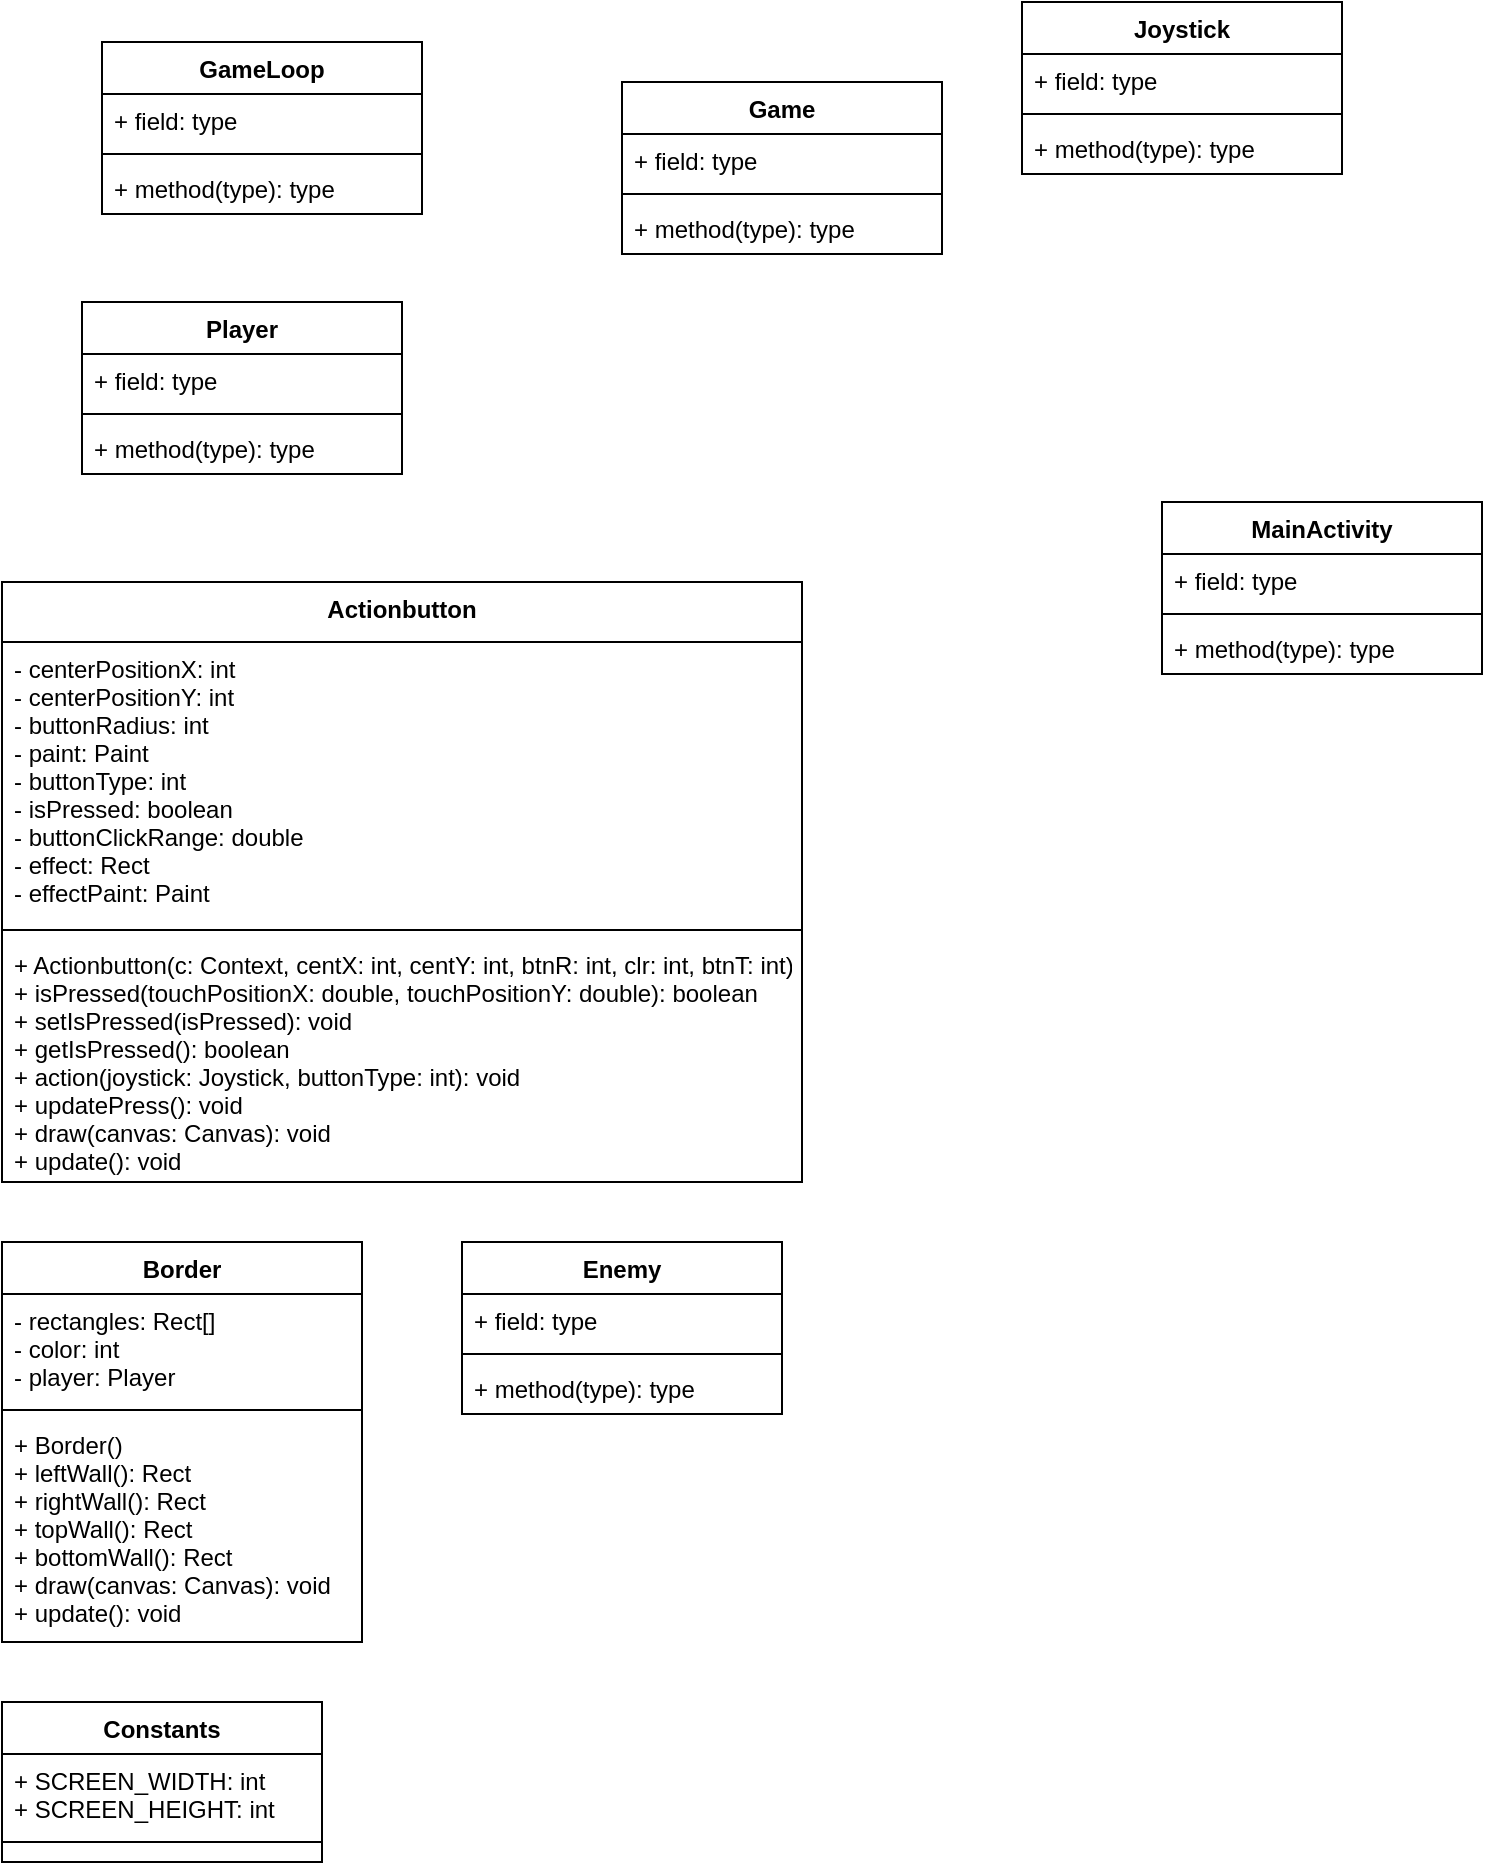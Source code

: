 <mxfile version="20.0.2" type="github">
  <diagram id="9KUDnZ3S-DshDLyMtLq2" name="Page-1">
    <mxGraphModel dx="1422" dy="794" grid="1" gridSize="10" guides="1" tooltips="1" connect="1" arrows="1" fold="1" page="1" pageScale="1" pageWidth="827" pageHeight="1169" math="0" shadow="0">
      <root>
        <mxCell id="0" />
        <mxCell id="1" parent="0" />
        <mxCell id="mfKSEhWNQvYtMSP7x3m8-1" value="GameLoop" style="swimlane;fontStyle=1;align=center;verticalAlign=top;childLayout=stackLayout;horizontal=1;startSize=26;horizontalStack=0;resizeParent=1;resizeParentMax=0;resizeLast=0;collapsible=1;marginBottom=0;" parent="1" vertex="1">
          <mxGeometry x="100" y="120" width="160" height="86" as="geometry" />
        </mxCell>
        <mxCell id="mfKSEhWNQvYtMSP7x3m8-2" value="+ field: type" style="text;strokeColor=none;fillColor=none;align=left;verticalAlign=top;spacingLeft=4;spacingRight=4;overflow=hidden;rotatable=0;points=[[0,0.5],[1,0.5]];portConstraint=eastwest;" parent="mfKSEhWNQvYtMSP7x3m8-1" vertex="1">
          <mxGeometry y="26" width="160" height="26" as="geometry" />
        </mxCell>
        <mxCell id="mfKSEhWNQvYtMSP7x3m8-3" value="" style="line;strokeWidth=1;fillColor=none;align=left;verticalAlign=middle;spacingTop=-1;spacingLeft=3;spacingRight=3;rotatable=0;labelPosition=right;points=[];portConstraint=eastwest;" parent="mfKSEhWNQvYtMSP7x3m8-1" vertex="1">
          <mxGeometry y="52" width="160" height="8" as="geometry" />
        </mxCell>
        <mxCell id="mfKSEhWNQvYtMSP7x3m8-4" value="+ method(type): type" style="text;strokeColor=none;fillColor=none;align=left;verticalAlign=top;spacingLeft=4;spacingRight=4;overflow=hidden;rotatable=0;points=[[0,0.5],[1,0.5]];portConstraint=eastwest;" parent="mfKSEhWNQvYtMSP7x3m8-1" vertex="1">
          <mxGeometry y="60" width="160" height="26" as="geometry" />
        </mxCell>
        <mxCell id="mfKSEhWNQvYtMSP7x3m8-5" value="Game" style="swimlane;fontStyle=1;align=center;verticalAlign=top;childLayout=stackLayout;horizontal=1;startSize=26;horizontalStack=0;resizeParent=1;resizeParentMax=0;resizeLast=0;collapsible=1;marginBottom=0;" parent="1" vertex="1">
          <mxGeometry x="360" y="140" width="160" height="86" as="geometry" />
        </mxCell>
        <mxCell id="mfKSEhWNQvYtMSP7x3m8-6" value="+ field: type" style="text;strokeColor=none;fillColor=none;align=left;verticalAlign=top;spacingLeft=4;spacingRight=4;overflow=hidden;rotatable=0;points=[[0,0.5],[1,0.5]];portConstraint=eastwest;" parent="mfKSEhWNQvYtMSP7x3m8-5" vertex="1">
          <mxGeometry y="26" width="160" height="26" as="geometry" />
        </mxCell>
        <mxCell id="mfKSEhWNQvYtMSP7x3m8-7" value="" style="line;strokeWidth=1;fillColor=none;align=left;verticalAlign=middle;spacingTop=-1;spacingLeft=3;spacingRight=3;rotatable=0;labelPosition=right;points=[];portConstraint=eastwest;" parent="mfKSEhWNQvYtMSP7x3m8-5" vertex="1">
          <mxGeometry y="52" width="160" height="8" as="geometry" />
        </mxCell>
        <mxCell id="mfKSEhWNQvYtMSP7x3m8-8" value="+ method(type): type" style="text;strokeColor=none;fillColor=none;align=left;verticalAlign=top;spacingLeft=4;spacingRight=4;overflow=hidden;rotatable=0;points=[[0,0.5],[1,0.5]];portConstraint=eastwest;" parent="mfKSEhWNQvYtMSP7x3m8-5" vertex="1">
          <mxGeometry y="60" width="160" height="26" as="geometry" />
        </mxCell>
        <mxCell id="mfKSEhWNQvYtMSP7x3m8-9" value="Enemy" style="swimlane;fontStyle=1;align=center;verticalAlign=top;childLayout=stackLayout;horizontal=1;startSize=26;horizontalStack=0;resizeParent=1;resizeParentMax=0;resizeLast=0;collapsible=1;marginBottom=0;" parent="1" vertex="1">
          <mxGeometry x="280" y="720" width="160" height="86" as="geometry" />
        </mxCell>
        <mxCell id="mfKSEhWNQvYtMSP7x3m8-10" value="+ field: type" style="text;strokeColor=none;fillColor=none;align=left;verticalAlign=top;spacingLeft=4;spacingRight=4;overflow=hidden;rotatable=0;points=[[0,0.5],[1,0.5]];portConstraint=eastwest;" parent="mfKSEhWNQvYtMSP7x3m8-9" vertex="1">
          <mxGeometry y="26" width="160" height="26" as="geometry" />
        </mxCell>
        <mxCell id="mfKSEhWNQvYtMSP7x3m8-11" value="" style="line;strokeWidth=1;fillColor=none;align=left;verticalAlign=middle;spacingTop=-1;spacingLeft=3;spacingRight=3;rotatable=0;labelPosition=right;points=[];portConstraint=eastwest;" parent="mfKSEhWNQvYtMSP7x3m8-9" vertex="1">
          <mxGeometry y="52" width="160" height="8" as="geometry" />
        </mxCell>
        <mxCell id="mfKSEhWNQvYtMSP7x3m8-12" value="+ method(type): type" style="text;strokeColor=none;fillColor=none;align=left;verticalAlign=top;spacingLeft=4;spacingRight=4;overflow=hidden;rotatable=0;points=[[0,0.5],[1,0.5]];portConstraint=eastwest;" parent="mfKSEhWNQvYtMSP7x3m8-9" vertex="1">
          <mxGeometry y="60" width="160" height="26" as="geometry" />
        </mxCell>
        <mxCell id="mfKSEhWNQvYtMSP7x3m8-13" value="Player" style="swimlane;fontStyle=1;align=center;verticalAlign=top;childLayout=stackLayout;horizontal=1;startSize=26;horizontalStack=0;resizeParent=1;resizeParentMax=0;resizeLast=0;collapsible=1;marginBottom=0;" parent="1" vertex="1">
          <mxGeometry x="90" y="250" width="160" height="86" as="geometry" />
        </mxCell>
        <mxCell id="mfKSEhWNQvYtMSP7x3m8-14" value="+ field: type" style="text;strokeColor=none;fillColor=none;align=left;verticalAlign=top;spacingLeft=4;spacingRight=4;overflow=hidden;rotatable=0;points=[[0,0.5],[1,0.5]];portConstraint=eastwest;" parent="mfKSEhWNQvYtMSP7x3m8-13" vertex="1">
          <mxGeometry y="26" width="160" height="26" as="geometry" />
        </mxCell>
        <mxCell id="mfKSEhWNQvYtMSP7x3m8-15" value="" style="line;strokeWidth=1;fillColor=none;align=left;verticalAlign=middle;spacingTop=-1;spacingLeft=3;spacingRight=3;rotatable=0;labelPosition=right;points=[];portConstraint=eastwest;" parent="mfKSEhWNQvYtMSP7x3m8-13" vertex="1">
          <mxGeometry y="52" width="160" height="8" as="geometry" />
        </mxCell>
        <mxCell id="mfKSEhWNQvYtMSP7x3m8-16" value="+ method(type): type" style="text;strokeColor=none;fillColor=none;align=left;verticalAlign=top;spacingLeft=4;spacingRight=4;overflow=hidden;rotatable=0;points=[[0,0.5],[1,0.5]];portConstraint=eastwest;" parent="mfKSEhWNQvYtMSP7x3m8-13" vertex="1">
          <mxGeometry y="60" width="160" height="26" as="geometry" />
        </mxCell>
        <mxCell id="mfKSEhWNQvYtMSP7x3m8-18" value="Joystick" style="swimlane;fontStyle=1;align=center;verticalAlign=top;childLayout=stackLayout;horizontal=1;startSize=26;horizontalStack=0;resizeParent=1;resizeParentMax=0;resizeLast=0;collapsible=1;marginBottom=0;" parent="1" vertex="1">
          <mxGeometry x="560" y="100" width="160" height="86" as="geometry" />
        </mxCell>
        <mxCell id="mfKSEhWNQvYtMSP7x3m8-19" value="+ field: type" style="text;strokeColor=none;fillColor=none;align=left;verticalAlign=top;spacingLeft=4;spacingRight=4;overflow=hidden;rotatable=0;points=[[0,0.5],[1,0.5]];portConstraint=eastwest;" parent="mfKSEhWNQvYtMSP7x3m8-18" vertex="1">
          <mxGeometry y="26" width="160" height="26" as="geometry" />
        </mxCell>
        <mxCell id="mfKSEhWNQvYtMSP7x3m8-20" value="" style="line;strokeWidth=1;fillColor=none;align=left;verticalAlign=middle;spacingTop=-1;spacingLeft=3;spacingRight=3;rotatable=0;labelPosition=right;points=[];portConstraint=eastwest;" parent="mfKSEhWNQvYtMSP7x3m8-18" vertex="1">
          <mxGeometry y="52" width="160" height="8" as="geometry" />
        </mxCell>
        <mxCell id="mfKSEhWNQvYtMSP7x3m8-21" value="+ method(type): type" style="text;strokeColor=none;fillColor=none;align=left;verticalAlign=top;spacingLeft=4;spacingRight=4;overflow=hidden;rotatable=0;points=[[0,0.5],[1,0.5]];portConstraint=eastwest;" parent="mfKSEhWNQvYtMSP7x3m8-18" vertex="1">
          <mxGeometry y="60" width="160" height="26" as="geometry" />
        </mxCell>
        <mxCell id="mfKSEhWNQvYtMSP7x3m8-22" value="Actionbutton" style="swimlane;fontStyle=1;align=center;verticalAlign=top;childLayout=stackLayout;horizontal=1;startSize=30;horizontalStack=0;resizeParent=1;resizeParentMax=0;resizeLast=0;collapsible=1;marginBottom=0;" parent="1" vertex="1">
          <mxGeometry x="50" y="390" width="400" height="300" as="geometry" />
        </mxCell>
        <mxCell id="mfKSEhWNQvYtMSP7x3m8-23" value="- centerPositionX: int&#xa;- centerPositionY: int&#xa;- buttonRadius: int&#xa;- paint: Paint&#xa;- buttonType: int&#xa;- isPressed: boolean&#xa;- buttonClickRange: double&#xa;- effect: Rect&#xa;- effectPaint: Paint&#xa;" style="text;strokeColor=none;fillColor=none;align=left;verticalAlign=top;spacingLeft=4;spacingRight=4;overflow=hidden;rotatable=0;points=[[0,0.5],[1,0.5]];portConstraint=eastwest;" parent="mfKSEhWNQvYtMSP7x3m8-22" vertex="1">
          <mxGeometry y="30" width="400" height="140" as="geometry" />
        </mxCell>
        <mxCell id="mfKSEhWNQvYtMSP7x3m8-24" value="" style="line;strokeWidth=1;fillColor=none;align=left;verticalAlign=middle;spacingTop=-1;spacingLeft=3;spacingRight=3;rotatable=0;labelPosition=right;points=[];portConstraint=eastwest;" parent="mfKSEhWNQvYtMSP7x3m8-22" vertex="1">
          <mxGeometry y="170" width="400" height="8" as="geometry" />
        </mxCell>
        <mxCell id="mfKSEhWNQvYtMSP7x3m8-25" value="+ Actionbutton(c: Context, centX: int, centY: int, btnR: int, clr: int, btnT: int)&#xa;+ isPressed(touchPositionX: double, touchPositionY: double): boolean&#xa;+ setIsPressed(isPressed): void&#xa;+ getIsPressed(): boolean&#xa;+ action(joystick: Joystick, buttonType: int): void&#xa;+ updatePress(): void&#xa;+ draw(canvas: Canvas): void&#xa;+ update(): void" style="text;strokeColor=none;fillColor=none;align=left;verticalAlign=top;spacingLeft=4;spacingRight=4;overflow=hidden;rotatable=0;points=[[0,0.5],[1,0.5]];portConstraint=eastwest;" parent="mfKSEhWNQvYtMSP7x3m8-22" vertex="1">
          <mxGeometry y="178" width="400" height="122" as="geometry" />
        </mxCell>
        <mxCell id="mfKSEhWNQvYtMSP7x3m8-26" value="Border" style="swimlane;fontStyle=1;align=center;verticalAlign=top;childLayout=stackLayout;horizontal=1;startSize=26;horizontalStack=0;resizeParent=1;resizeParentMax=0;resizeLast=0;collapsible=1;marginBottom=0;" parent="1" vertex="1">
          <mxGeometry x="50" y="720" width="180" height="200" as="geometry" />
        </mxCell>
        <mxCell id="mfKSEhWNQvYtMSP7x3m8-27" value="- rectangles: Rect[]&#xa;- color: int&#xa;- player: Player" style="text;strokeColor=none;fillColor=none;align=left;verticalAlign=top;spacingLeft=4;spacingRight=4;overflow=hidden;rotatable=0;points=[[0,0.5],[1,0.5]];portConstraint=eastwest;" parent="mfKSEhWNQvYtMSP7x3m8-26" vertex="1">
          <mxGeometry y="26" width="180" height="54" as="geometry" />
        </mxCell>
        <mxCell id="mfKSEhWNQvYtMSP7x3m8-28" value="" style="line;strokeWidth=1;fillColor=none;align=left;verticalAlign=middle;spacingTop=-1;spacingLeft=3;spacingRight=3;rotatable=0;labelPosition=right;points=[];portConstraint=eastwest;" parent="mfKSEhWNQvYtMSP7x3m8-26" vertex="1">
          <mxGeometry y="80" width="180" height="8" as="geometry" />
        </mxCell>
        <mxCell id="mfKSEhWNQvYtMSP7x3m8-29" value="+ Border()&#xa;+ leftWall(): Rect&#xa;+ rightWall(): Rect&#xa;+ topWall(): Rect&#xa;+ bottomWall(): Rect&#xa;+ draw(canvas: Canvas): void&#xa;+ update(): void" style="text;strokeColor=none;fillColor=none;align=left;verticalAlign=top;spacingLeft=4;spacingRight=4;overflow=hidden;rotatable=0;points=[[0,0.5],[1,0.5]];portConstraint=eastwest;" parent="mfKSEhWNQvYtMSP7x3m8-26" vertex="1">
          <mxGeometry y="88" width="180" height="112" as="geometry" />
        </mxCell>
        <mxCell id="mfKSEhWNQvYtMSP7x3m8-30" value="Constants" style="swimlane;fontStyle=1;align=center;verticalAlign=top;childLayout=stackLayout;horizontal=1;startSize=26;horizontalStack=0;resizeParent=1;resizeParentMax=0;resizeLast=0;collapsible=1;marginBottom=0;" parent="1" vertex="1">
          <mxGeometry x="50" y="950" width="160" height="80" as="geometry" />
        </mxCell>
        <mxCell id="mfKSEhWNQvYtMSP7x3m8-31" value="+ SCREEN_WIDTH: int&#xa;+ SCREEN_HEIGHT: int" style="text;strokeColor=none;fillColor=none;align=left;verticalAlign=top;spacingLeft=4;spacingRight=4;overflow=hidden;rotatable=0;points=[[0,0.5],[1,0.5]];portConstraint=eastwest;" parent="mfKSEhWNQvYtMSP7x3m8-30" vertex="1">
          <mxGeometry y="26" width="160" height="34" as="geometry" />
        </mxCell>
        <mxCell id="mfKSEhWNQvYtMSP7x3m8-32" value="" style="line;strokeWidth=1;fillColor=none;align=left;verticalAlign=middle;spacingTop=-1;spacingLeft=3;spacingRight=3;rotatable=0;labelPosition=right;points=[];portConstraint=eastwest;" parent="mfKSEhWNQvYtMSP7x3m8-30" vertex="1">
          <mxGeometry y="60" width="160" height="20" as="geometry" />
        </mxCell>
        <mxCell id="mfKSEhWNQvYtMSP7x3m8-34" value="MainActivity" style="swimlane;fontStyle=1;align=center;verticalAlign=top;childLayout=stackLayout;horizontal=1;startSize=26;horizontalStack=0;resizeParent=1;resizeParentMax=0;resizeLast=0;collapsible=1;marginBottom=0;" parent="1" vertex="1">
          <mxGeometry x="630" y="350" width="160" height="86" as="geometry" />
        </mxCell>
        <mxCell id="mfKSEhWNQvYtMSP7x3m8-35" value="+ field: type" style="text;strokeColor=none;fillColor=none;align=left;verticalAlign=top;spacingLeft=4;spacingRight=4;overflow=hidden;rotatable=0;points=[[0,0.5],[1,0.5]];portConstraint=eastwest;" parent="mfKSEhWNQvYtMSP7x3m8-34" vertex="1">
          <mxGeometry y="26" width="160" height="26" as="geometry" />
        </mxCell>
        <mxCell id="mfKSEhWNQvYtMSP7x3m8-36" value="" style="line;strokeWidth=1;fillColor=none;align=left;verticalAlign=middle;spacingTop=-1;spacingLeft=3;spacingRight=3;rotatable=0;labelPosition=right;points=[];portConstraint=eastwest;" parent="mfKSEhWNQvYtMSP7x3m8-34" vertex="1">
          <mxGeometry y="52" width="160" height="8" as="geometry" />
        </mxCell>
        <mxCell id="mfKSEhWNQvYtMSP7x3m8-37" value="+ method(type): type" style="text;strokeColor=none;fillColor=none;align=left;verticalAlign=top;spacingLeft=4;spacingRight=4;overflow=hidden;rotatable=0;points=[[0,0.5],[1,0.5]];portConstraint=eastwest;" parent="mfKSEhWNQvYtMSP7x3m8-34" vertex="1">
          <mxGeometry y="60" width="160" height="26" as="geometry" />
        </mxCell>
      </root>
    </mxGraphModel>
  </diagram>
</mxfile>
